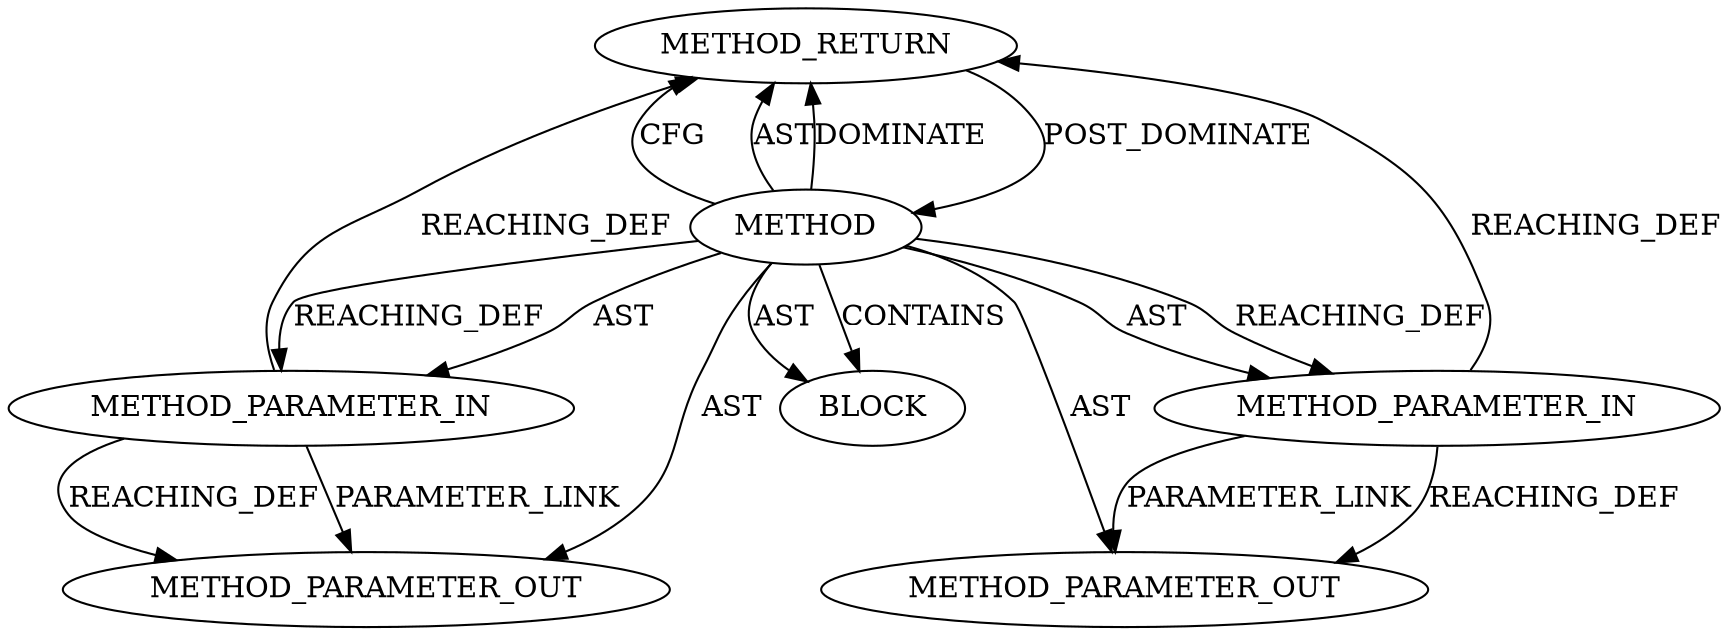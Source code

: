 digraph {
  20389 [label=METHOD_RETURN ORDER=2 CODE="RET" TYPE_FULL_NAME="ANY" EVALUATION_STRATEGY="BY_VALUE"]
  20385 [label=METHOD AST_PARENT_TYPE="NAMESPACE_BLOCK" AST_PARENT_FULL_NAME="<global>" ORDER=0 CODE="<empty>" FULL_NAME="kfree_rcu" IS_EXTERNAL=true FILENAME="<empty>" SIGNATURE="" NAME="kfree_rcu"]
  22161 [label=METHOD_PARAMETER_OUT ORDER=1 CODE="p1" IS_VARIADIC=false TYPE_FULL_NAME="ANY" EVALUATION_STRATEGY="BY_VALUE" INDEX=1 NAME="p1"]
  22162 [label=METHOD_PARAMETER_OUT ORDER=2 CODE="p2" IS_VARIADIC=false TYPE_FULL_NAME="ANY" EVALUATION_STRATEGY="BY_VALUE" INDEX=2 NAME="p2"]
  20386 [label=METHOD_PARAMETER_IN ORDER=1 CODE="p1" IS_VARIADIC=false TYPE_FULL_NAME="ANY" EVALUATION_STRATEGY="BY_VALUE" INDEX=1 NAME="p1"]
  20387 [label=METHOD_PARAMETER_IN ORDER=2 CODE="p2" IS_VARIADIC=false TYPE_FULL_NAME="ANY" EVALUATION_STRATEGY="BY_VALUE" INDEX=2 NAME="p2"]
  20388 [label=BLOCK ORDER=1 ARGUMENT_INDEX=1 CODE="<empty>" TYPE_FULL_NAME="ANY"]
  20385 -> 20388 [label=AST ]
  20385 -> 20386 [label=AST ]
  20385 -> 22162 [label=AST ]
  20386 -> 22161 [label=PARAMETER_LINK ]
  20387 -> 22162 [label=REACHING_DEF VARIABLE="p2"]
  20385 -> 20389 [label=CFG ]
  20387 -> 20389 [label=REACHING_DEF VARIABLE="p2"]
  20385 -> 20387 [label=REACHING_DEF VARIABLE=""]
  20386 -> 20389 [label=REACHING_DEF VARIABLE="p1"]
  20386 -> 22161 [label=REACHING_DEF VARIABLE="p1"]
  20385 -> 20388 [label=CONTAINS ]
  20389 -> 20385 [label=POST_DOMINATE ]
  20387 -> 22162 [label=PARAMETER_LINK ]
  20385 -> 22161 [label=AST ]
  20385 -> 20389 [label=AST ]
  20385 -> 20389 [label=DOMINATE ]
  20385 -> 20387 [label=AST ]
  20385 -> 20386 [label=REACHING_DEF VARIABLE=""]
}
